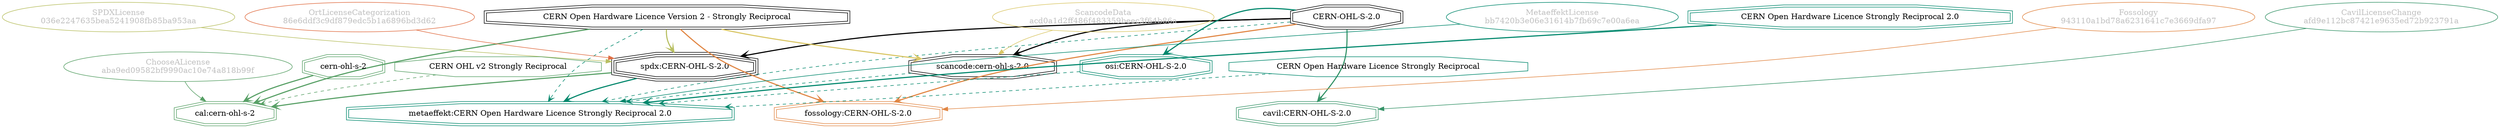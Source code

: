 strict digraph {
    node [shape=box];
    graph [splines=curved];
    1257 [label="SPDXLicense\n036e2247635bea5241908fb85ba953aa"
         ,fontcolor=gray
         ,color="#b8bf62"
         ,fillcolor="beige;1"
         ,shape=ellipse];
    1258 [label="spdx:CERN-OHL-S-2.0"
         ,shape=tripleoctagon];
    1259 [label="CERN-OHL-S-2.0"
         ,shape=doubleoctagon];
    1260 [label="CERN Open Hardware Licence Version 2 - Strongly Reciprocal"
         ,shape=doubleoctagon];
    10905 [label="ChooseALicense\naba9ed09582bf9990ac10e74a818b99f"
          ,fontcolor=gray
          ,color="#58a066"
          ,fillcolor="beige;1"
          ,shape=ellipse];
    10906 [label="cal:cern-ohl-s-2"
          ,color="#58a066"
          ,shape=doubleoctagon];
    10907 [label="cern-ohl-s-2"
          ,color="#58a066"
          ,shape=doubleoctagon];
    10908 [label="CERN OHL v2 Strongly Reciprocal"
          ,color="#58a066"
          ,shape=octagon];
    13746 [label="ScancodeData\nacd0a1d2ff486f483359beec3f64b86a"
          ,fontcolor=gray
          ,color="#dac767"
          ,fillcolor="beige;1"
          ,shape=ellipse];
    13747 [label="scancode:cern-ohl-s-2.0"
          ,shape=doubleoctagon];
    28098 [label="Fossology\n943110a1bd78a6231641c7e3669dfa97"
          ,fontcolor=gray
          ,color="#e18745"
          ,fillcolor="beige;1"
          ,shape=ellipse];
    28099 [label="fossology:CERN-OHL-S-2.0"
          ,color="#e18745"
          ,shape=doubleoctagon];
    28629 [label="OrtLicenseCategorization\n86e6ddf3c9df879edc5b1a6896bd3d62"
          ,fontcolor=gray
          ,color="#e06f45"
          ,fillcolor="beige;1"
          ,shape=ellipse];
    36670 [label="CavilLicenseChange\nafd9e112bc87421e9635ed72b923791a"
          ,fontcolor=gray
          ,color="#379469"
          ,fillcolor="beige;1"
          ,shape=ellipse];
    36671 [label="cavil:CERN-OHL-S-2.0"
          ,color="#379469"
          ,shape=doubleoctagon];
    40867 [label="MetaeffektLicense\nbb7420b3e06e31614b7fb69c7e00a6ea"
          ,fontcolor=gray
          ,color="#00876c"
          ,fillcolor="beige;1"
          ,shape=ellipse];
    40868 [label="metaeffekt:CERN Open Hardware Licence Strongly Reciprocal 2.0"
          ,color="#00876c"
          ,shape=doubleoctagon];
    40869 [label="CERN Open Hardware Licence Strongly Reciprocal 2.0"
          ,color="#00876c"
          ,shape=doubleoctagon];
    40870 [label="CERN Open Hardware Licence Strongly Reciprocal"
          ,color="#00876c"
          ,shape=octagon];
    40871 [label="osi:CERN-OHL-S-2.0"
          ,color="#00876c"
          ,shape=doubleoctagon];
    1257 -> 1258 [weight=0.5
                 ,color="#b8bf62"];
    1258 -> 10906 [style=bold
                  ,arrowhead=vee
                  ,weight=0.7
                  ,color="#58a066"];
    1258 -> 40868 [style=bold
                  ,arrowhead=vee
                  ,weight=0.7
                  ,color="#00876c"];
    1259 -> 1258 [style=bold
                 ,arrowhead=vee
                 ,weight=0.7];
    1259 -> 13747 [style=bold
                  ,arrowhead=vee
                  ,weight=0.7];
    1259 -> 28099 [style=bold
                  ,arrowhead=vee
                  ,weight=0.7
                  ,color="#e18745"];
    1259 -> 36671 [style=bold
                  ,arrowhead=vee
                  ,weight=0.7
                  ,color="#379469"];
    1259 -> 36671 [style=bold
                  ,arrowhead=vee
                  ,weight=0.7
                  ,color="#379469"];
    1259 -> 40868 [style=dashed
                  ,arrowhead=vee
                  ,weight=0.5
                  ,color="#00876c"];
    1259 -> 40871 [style=bold
                  ,arrowhead=vee
                  ,weight=0.7
                  ,color="#00876c"];
    1260 -> 1258 [style=bold
                 ,arrowhead=vee
                 ,weight=0.7
                 ,color="#b8bf62"];
    1260 -> 10906 [style=bold
                  ,arrowhead=vee
                  ,weight=0.7
                  ,color="#58a066"];
    1260 -> 13747 [style=bold
                  ,arrowhead=vee
                  ,weight=0.7
                  ,color="#dac767"];
    1260 -> 28099 [style=bold
                  ,arrowhead=vee
                  ,weight=0.7
                  ,color="#e18745"];
    1260 -> 40868 [style=dashed
                  ,arrowhead=vee
                  ,weight=0.5
                  ,color="#00876c"];
    10905 -> 10906 [weight=0.5
                   ,color="#58a066"];
    10907 -> 10906 [style=bold
                   ,arrowhead=vee
                   ,weight=0.7
                   ,color="#58a066"];
    10908 -> 10906 [style=dashed
                   ,arrowhead=vee
                   ,weight=0.5
                   ,color="#58a066"];
    13746 -> 13747 [weight=0.5
                   ,color="#dac767"];
    13747 -> 40868 [style=dashed
                   ,arrowhead=vee
                   ,weight=0.5
                   ,color="#00876c"];
    28098 -> 28099 [weight=0.5
                   ,color="#e18745"];
    28629 -> 1258 [weight=0.5
                  ,color="#e06f45"];
    36670 -> 36671 [weight=0.5
                   ,color="#379469"];
    40867 -> 40868 [weight=0.5
                   ,color="#00876c"];
    40869 -> 40868 [style=bold
                   ,arrowhead=vee
                   ,weight=0.7
                   ,color="#00876c"];
    40870 -> 40868 [style=dashed
                   ,arrowhead=vee
                   ,weight=0.5
                   ,color="#00876c"];
    40871 -> 40868 [style=dashed
                   ,arrowhead=vee
                   ,weight=0.5
                   ,color="#00876c"];
}
